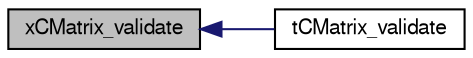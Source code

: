 digraph G
{
  edge [fontname="FreeSans",fontsize=10,labelfontname="FreeSans",labelfontsize=10];
  node [fontname="FreeSans",fontsize=10,shape=record];
  rankdir=LR;
  Node1 [label="xCMatrix_validate",height=0.2,width=0.4,color="black", fillcolor="grey75", style="filled" fontcolor="black"];
  Node1 -> Node2 [dir=back,color="midnightblue",fontsize=10,style="solid",fontname="FreeSans"];
  Node2 [label="tCMatrix_validate",height=0.2,width=0.4,color="black", fillcolor="white", style="filled",URL="$dtCMatrix_8h.html#1b4cdbc0242e2aea3bf00cc3d6bff77c"];
}
